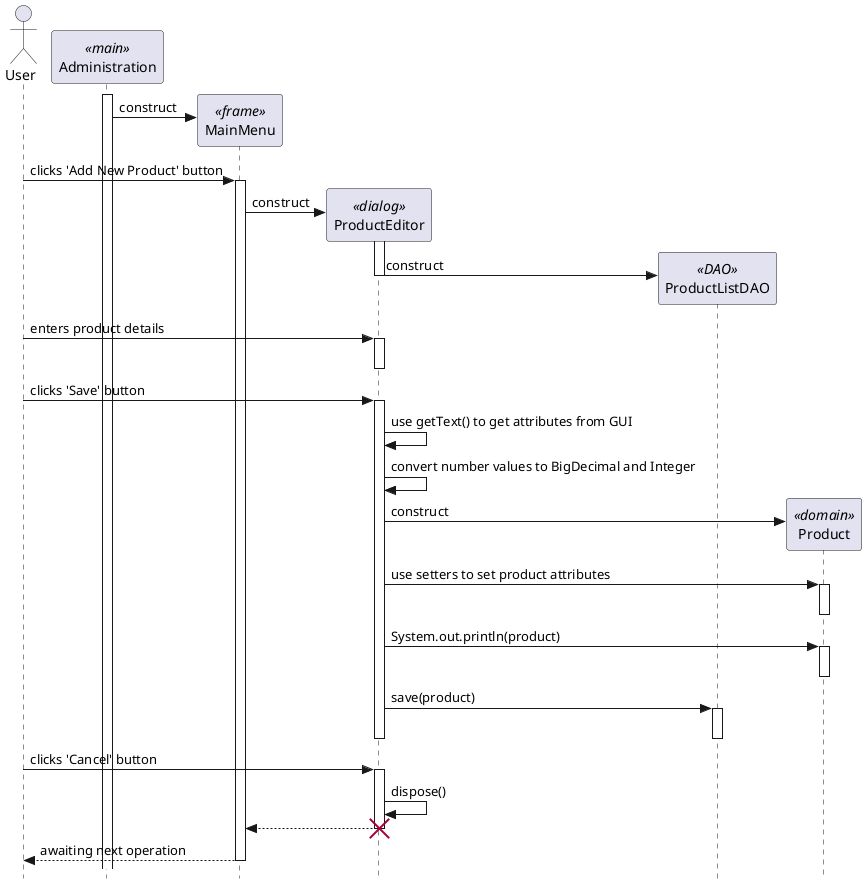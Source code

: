 @startuml

' use strict UML mode
skinparam style strictuml

' create actor user
actor "User" as user

' create main adminstration 
participant "Administration" as main <<main>>
main++

' create main menu frame
create "MainMenu" as menu <<frame>>
main -> menu : construct

user -> menu++ : clicks 'Add New Product' button

' create product editor dialog
create "ProductEditor" as editor <<dialog>>
menu -> editor : construct

editor++

' create a DAO
create "ProductListDAO" as dao <<DAO>>
editor -> dao : construct 

editor--

' user enters product details and clicks the save product button
user -> editor++ : enters product details
editor--

user -> editor++ : clicks 'Save' button

' self interactions to pull text and run conversions
editor -> editor : use getText() to get attributes from GUI
editor -> editor : convert number values to BigDecimal and Integer

' create a Product
create "Product" as product <<domain>>
editor -> product : construct

editor -> product++ : use setters to set product attributes
product-- 

editor -> product++ : System.out.println(product)
product--

editor -> dao++ : save(product)
dao--
editor--

' dispose dialog
user -> editor++ : clicks 'Cancel' button
editor -> editor : dispose()

' show control returning to menu as editor closes
editor --> menu 
destroy editor

menu --> user-- : awaiting next operation

@enduml

